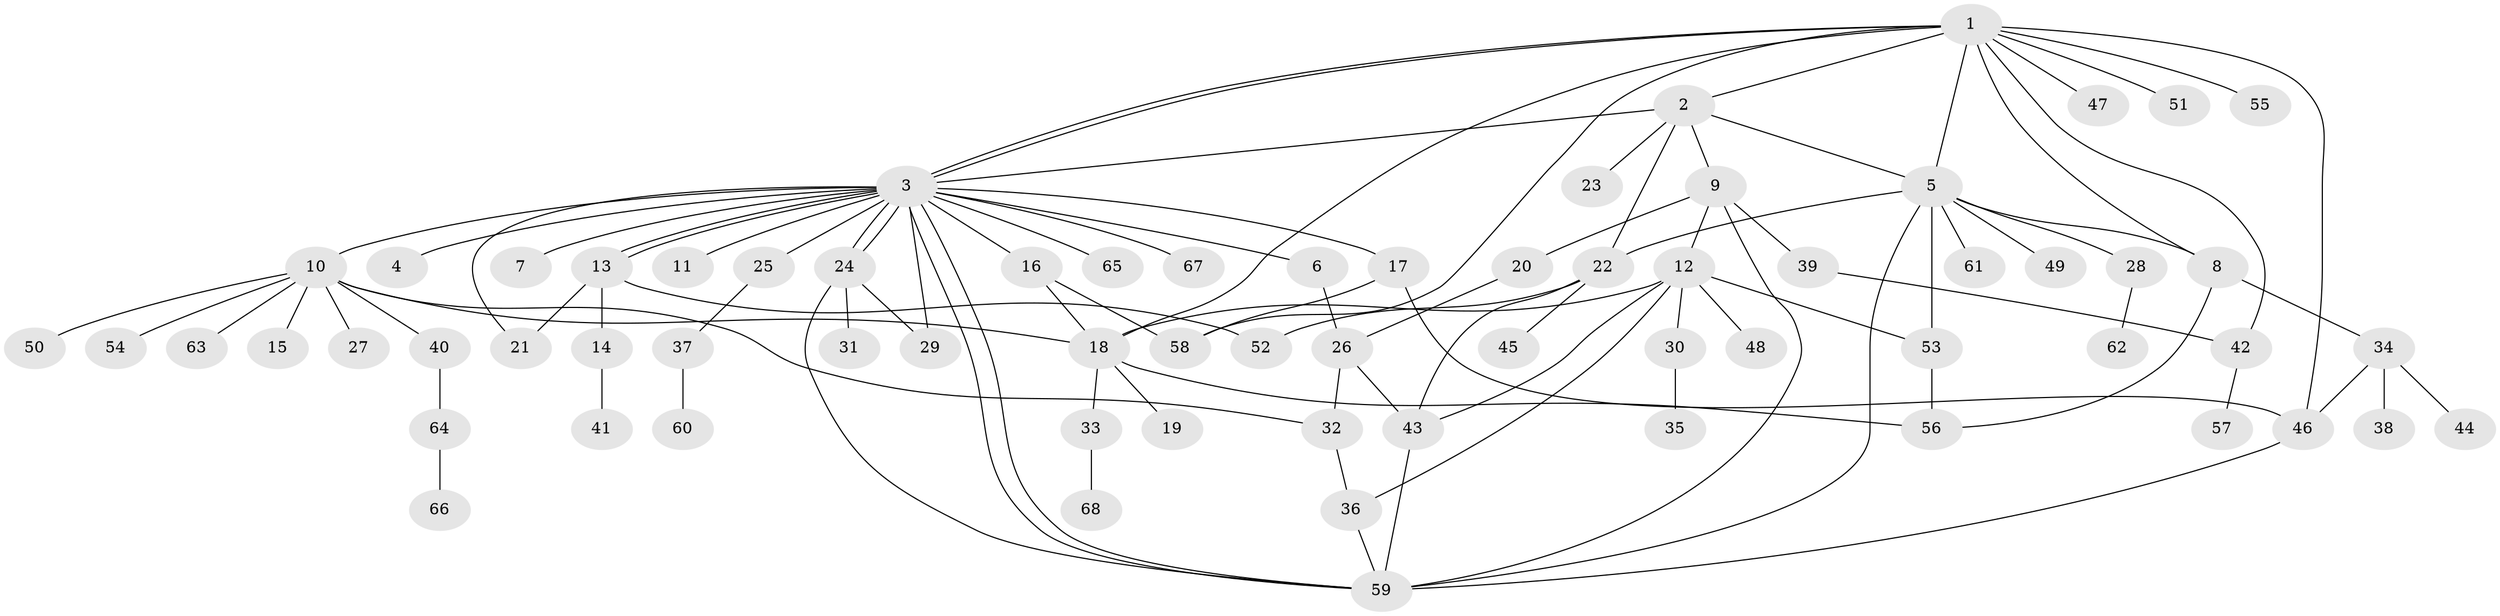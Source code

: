 // Generated by graph-tools (version 1.1) at 2025/50/03/09/25 03:50:00]
// undirected, 68 vertices, 100 edges
graph export_dot {
graph [start="1"]
  node [color=gray90,style=filled];
  1;
  2;
  3;
  4;
  5;
  6;
  7;
  8;
  9;
  10;
  11;
  12;
  13;
  14;
  15;
  16;
  17;
  18;
  19;
  20;
  21;
  22;
  23;
  24;
  25;
  26;
  27;
  28;
  29;
  30;
  31;
  32;
  33;
  34;
  35;
  36;
  37;
  38;
  39;
  40;
  41;
  42;
  43;
  44;
  45;
  46;
  47;
  48;
  49;
  50;
  51;
  52;
  53;
  54;
  55;
  56;
  57;
  58;
  59;
  60;
  61;
  62;
  63;
  64;
  65;
  66;
  67;
  68;
  1 -- 2;
  1 -- 3;
  1 -- 3;
  1 -- 5;
  1 -- 8;
  1 -- 18;
  1 -- 42;
  1 -- 46;
  1 -- 47;
  1 -- 51;
  1 -- 55;
  1 -- 58;
  2 -- 3;
  2 -- 5;
  2 -- 9;
  2 -- 22;
  2 -- 23;
  3 -- 4;
  3 -- 6;
  3 -- 7;
  3 -- 10;
  3 -- 11;
  3 -- 13;
  3 -- 13;
  3 -- 16;
  3 -- 17;
  3 -- 21;
  3 -- 24;
  3 -- 24;
  3 -- 25;
  3 -- 29;
  3 -- 59;
  3 -- 59;
  3 -- 65;
  3 -- 67;
  5 -- 8;
  5 -- 22;
  5 -- 28;
  5 -- 49;
  5 -- 53;
  5 -- 59;
  5 -- 61;
  6 -- 26;
  8 -- 34;
  8 -- 56;
  9 -- 12;
  9 -- 20;
  9 -- 39;
  9 -- 59;
  10 -- 15;
  10 -- 18;
  10 -- 27;
  10 -- 32;
  10 -- 40;
  10 -- 50;
  10 -- 54;
  10 -- 63;
  12 -- 18;
  12 -- 30;
  12 -- 36;
  12 -- 43;
  12 -- 48;
  12 -- 53;
  13 -- 14;
  13 -- 21;
  13 -- 52;
  14 -- 41;
  16 -- 18;
  16 -- 58;
  17 -- 46;
  17 -- 58;
  18 -- 19;
  18 -- 33;
  18 -- 56;
  20 -- 26;
  22 -- 43;
  22 -- 45;
  22 -- 52;
  24 -- 29;
  24 -- 31;
  24 -- 59;
  25 -- 37;
  26 -- 32;
  26 -- 43;
  28 -- 62;
  30 -- 35;
  32 -- 36;
  33 -- 68;
  34 -- 38;
  34 -- 44;
  34 -- 46;
  36 -- 59;
  37 -- 60;
  39 -- 42;
  40 -- 64;
  42 -- 57;
  43 -- 59;
  46 -- 59;
  53 -- 56;
  64 -- 66;
}
